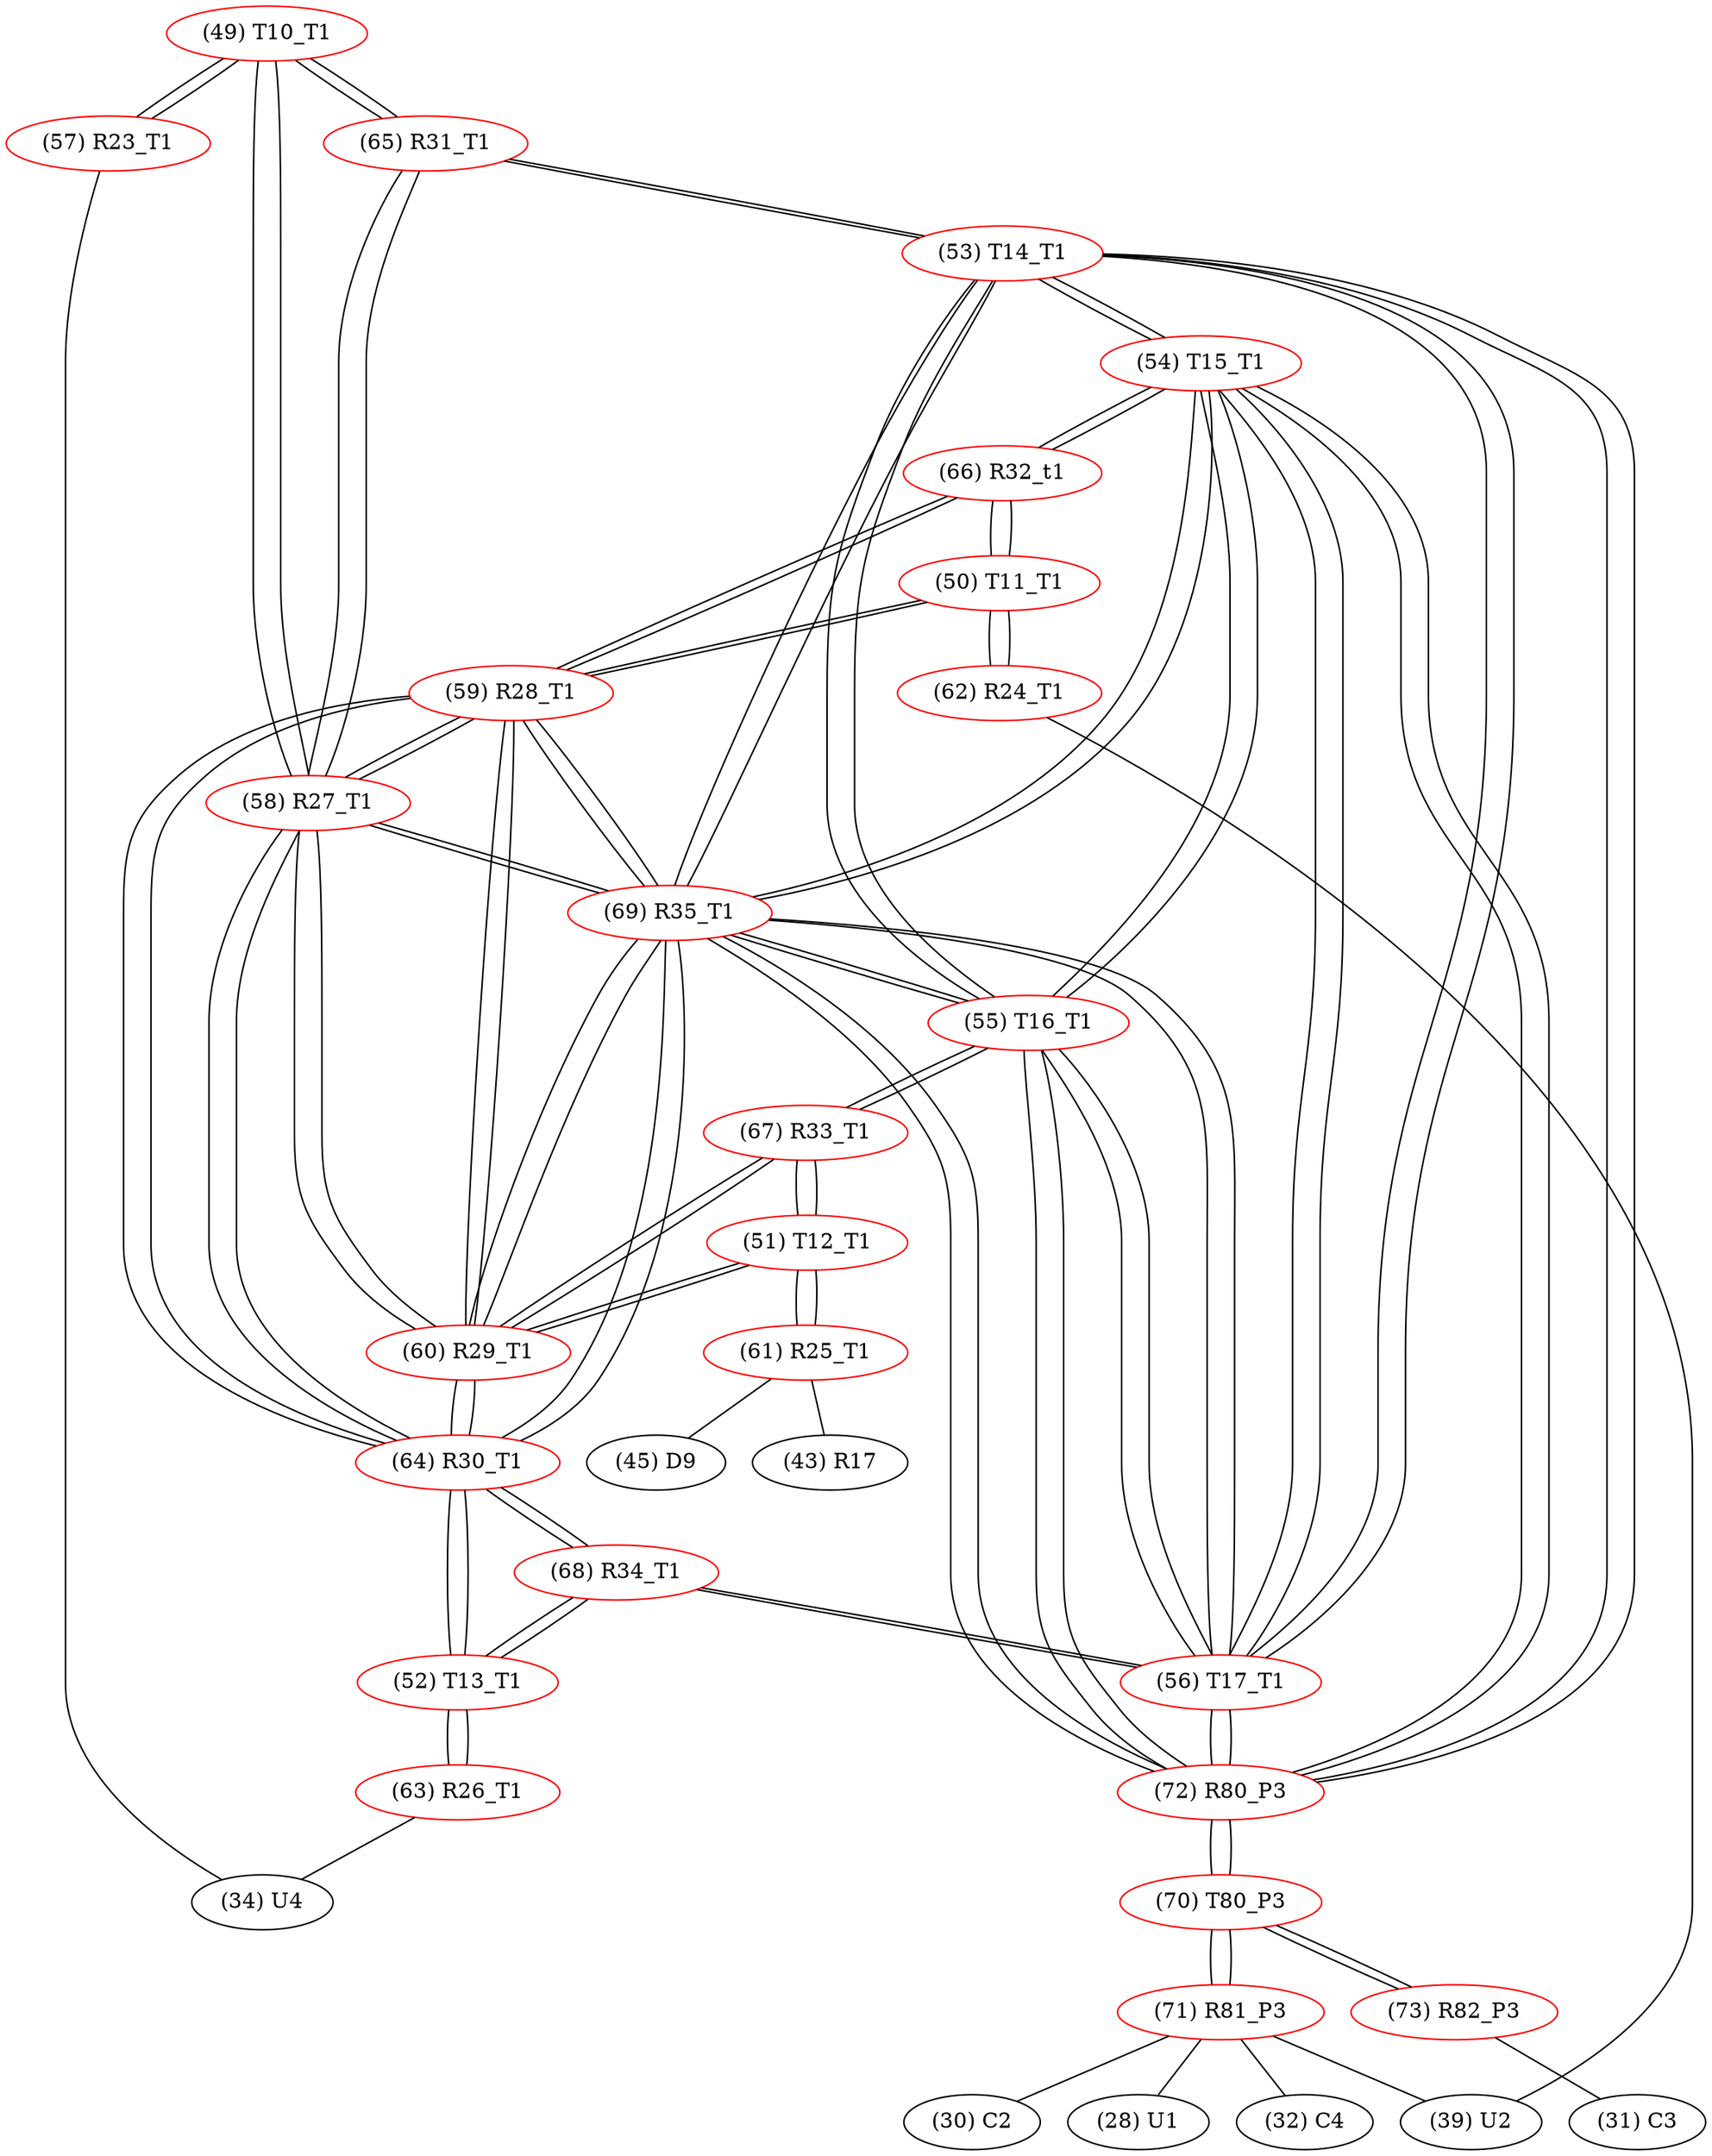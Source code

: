 graph {
	49 [label="(49) T10_T1" color=red]
	57 [label="(57) R23_T1"]
	65 [label="(65) R31_T1"]
	58 [label="(58) R27_T1"]
	50 [label="(50) T11_T1" color=red]
	62 [label="(62) R24_T1"]
	59 [label="(59) R28_T1"]
	66 [label="(66) R32_t1"]
	51 [label="(51) T12_T1" color=red]
	67 [label="(67) R33_T1"]
	60 [label="(60) R29_T1"]
	61 [label="(61) R25_T1"]
	52 [label="(52) T13_T1" color=red]
	64 [label="(64) R30_T1"]
	68 [label="(68) R34_T1"]
	63 [label="(63) R26_T1"]
	53 [label="(53) T14_T1" color=red]
	65 [label="(65) R31_T1"]
	72 [label="(72) R80_P3"]
	56 [label="(56) T17_T1"]
	69 [label="(69) R35_T1"]
	55 [label="(55) T16_T1"]
	54 [label="(54) T15_T1"]
	54 [label="(54) T15_T1" color=red]
	66 [label="(66) R32_t1"]
	72 [label="(72) R80_P3"]
	56 [label="(56) T17_T1"]
	69 [label="(69) R35_T1"]
	55 [label="(55) T16_T1"]
	53 [label="(53) T14_T1"]
	55 [label="(55) T16_T1" color=red]
	67 [label="(67) R33_T1"]
	72 [label="(72) R80_P3"]
	56 [label="(56) T17_T1"]
	69 [label="(69) R35_T1"]
	54 [label="(54) T15_T1"]
	53 [label="(53) T14_T1"]
	56 [label="(56) T17_T1" color=red]
	68 [label="(68) R34_T1"]
	72 [label="(72) R80_P3"]
	69 [label="(69) R35_T1"]
	55 [label="(55) T16_T1"]
	54 [label="(54) T15_T1"]
	53 [label="(53) T14_T1"]
	57 [label="(57) R23_T1" color=red]
	34 [label="(34) U4"]
	49 [label="(49) T10_T1"]
	58 [label="(58) R27_T1" color=red]
	64 [label="(64) R30_T1"]
	69 [label="(69) R35_T1"]
	60 [label="(60) R29_T1"]
	59 [label="(59) R28_T1"]
	49 [label="(49) T10_T1"]
	65 [label="(65) R31_T1"]
	59 [label="(59) R28_T1" color=red]
	64 [label="(64) R30_T1"]
	69 [label="(69) R35_T1"]
	60 [label="(60) R29_T1"]
	58 [label="(58) R27_T1"]
	50 [label="(50) T11_T1"]
	66 [label="(66) R32_t1"]
	60 [label="(60) R29_T1" color=red]
	64 [label="(64) R30_T1"]
	69 [label="(69) R35_T1"]
	59 [label="(59) R28_T1"]
	58 [label="(58) R27_T1"]
	67 [label="(67) R33_T1"]
	51 [label="(51) T12_T1"]
	61 [label="(61) R25_T1" color=red]
	45 [label="(45) D9"]
	43 [label="(43) R17"]
	51 [label="(51) T12_T1"]
	62 [label="(62) R24_T1" color=red]
	39 [label="(39) U2"]
	50 [label="(50) T11_T1"]
	63 [label="(63) R26_T1" color=red]
	34 [label="(34) U4"]
	52 [label="(52) T13_T1"]
	64 [label="(64) R30_T1" color=red]
	69 [label="(69) R35_T1"]
	60 [label="(60) R29_T1"]
	59 [label="(59) R28_T1"]
	58 [label="(58) R27_T1"]
	68 [label="(68) R34_T1"]
	52 [label="(52) T13_T1"]
	65 [label="(65) R31_T1" color=red]
	49 [label="(49) T10_T1"]
	58 [label="(58) R27_T1"]
	53 [label="(53) T14_T1"]
	66 [label="(66) R32_t1" color=red]
	54 [label="(54) T15_T1"]
	50 [label="(50) T11_T1"]
	59 [label="(59) R28_T1"]
	67 [label="(67) R33_T1" color=red]
	55 [label="(55) T16_T1"]
	60 [label="(60) R29_T1"]
	51 [label="(51) T12_T1"]
	68 [label="(68) R34_T1" color=red]
	56 [label="(56) T17_T1"]
	64 [label="(64) R30_T1"]
	52 [label="(52) T13_T1"]
	69 [label="(69) R35_T1" color=red]
	64 [label="(64) R30_T1"]
	60 [label="(60) R29_T1"]
	59 [label="(59) R28_T1"]
	58 [label="(58) R27_T1"]
	72 [label="(72) R80_P3"]
	56 [label="(56) T17_T1"]
	55 [label="(55) T16_T1"]
	54 [label="(54) T15_T1"]
	53 [label="(53) T14_T1"]
	70 [label="(70) T80_P3" color=red]
	71 [label="(71) R81_P3"]
	73 [label="(73) R82_P3"]
	72 [label="(72) R80_P3"]
	71 [label="(71) R81_P3" color=red]
	39 [label="(39) U2"]
	28 [label="(28) U1"]
	32 [label="(32) C4"]
	30 [label="(30) C2"]
	70 [label="(70) T80_P3"]
	72 [label="(72) R80_P3" color=red]
	56 [label="(56) T17_T1"]
	69 [label="(69) R35_T1"]
	55 [label="(55) T16_T1"]
	54 [label="(54) T15_T1"]
	53 [label="(53) T14_T1"]
	70 [label="(70) T80_P3"]
	73 [label="(73) R82_P3" color=red]
	31 [label="(31) C3"]
	70 [label="(70) T80_P3"]
	49 -- 57
	49 -- 65
	49 -- 58
	50 -- 62
	50 -- 59
	50 -- 66
	51 -- 67
	51 -- 60
	51 -- 61
	52 -- 64
	52 -- 68
	52 -- 63
	53 -- 65
	53 -- 72
	53 -- 56
	53 -- 69
	53 -- 55
	53 -- 54
	54 -- 66
	54 -- 72
	54 -- 56
	54 -- 69
	54 -- 55
	54 -- 53
	55 -- 67
	55 -- 72
	55 -- 56
	55 -- 69
	55 -- 54
	55 -- 53
	56 -- 68
	56 -- 72
	56 -- 69
	56 -- 55
	56 -- 54
	56 -- 53
	57 -- 34
	57 -- 49
	58 -- 64
	58 -- 69
	58 -- 60
	58 -- 59
	58 -- 49
	58 -- 65
	59 -- 64
	59 -- 69
	59 -- 60
	59 -- 58
	59 -- 50
	59 -- 66
	60 -- 64
	60 -- 69
	60 -- 59
	60 -- 58
	60 -- 67
	60 -- 51
	61 -- 45
	61 -- 43
	61 -- 51
	62 -- 39
	62 -- 50
	63 -- 34
	63 -- 52
	64 -- 69
	64 -- 60
	64 -- 59
	64 -- 58
	64 -- 68
	64 -- 52
	65 -- 49
	65 -- 58
	65 -- 53
	66 -- 54
	66 -- 50
	66 -- 59
	67 -- 55
	67 -- 60
	67 -- 51
	68 -- 56
	68 -- 64
	68 -- 52
	69 -- 64
	69 -- 60
	69 -- 59
	69 -- 58
	69 -- 72
	69 -- 56
	69 -- 55
	69 -- 54
	69 -- 53
	70 -- 71
	70 -- 73
	70 -- 72
	71 -- 39
	71 -- 28
	71 -- 32
	71 -- 30
	71 -- 70
	72 -- 56
	72 -- 69
	72 -- 55
	72 -- 54
	72 -- 53
	72 -- 70
	73 -- 31
	73 -- 70
}